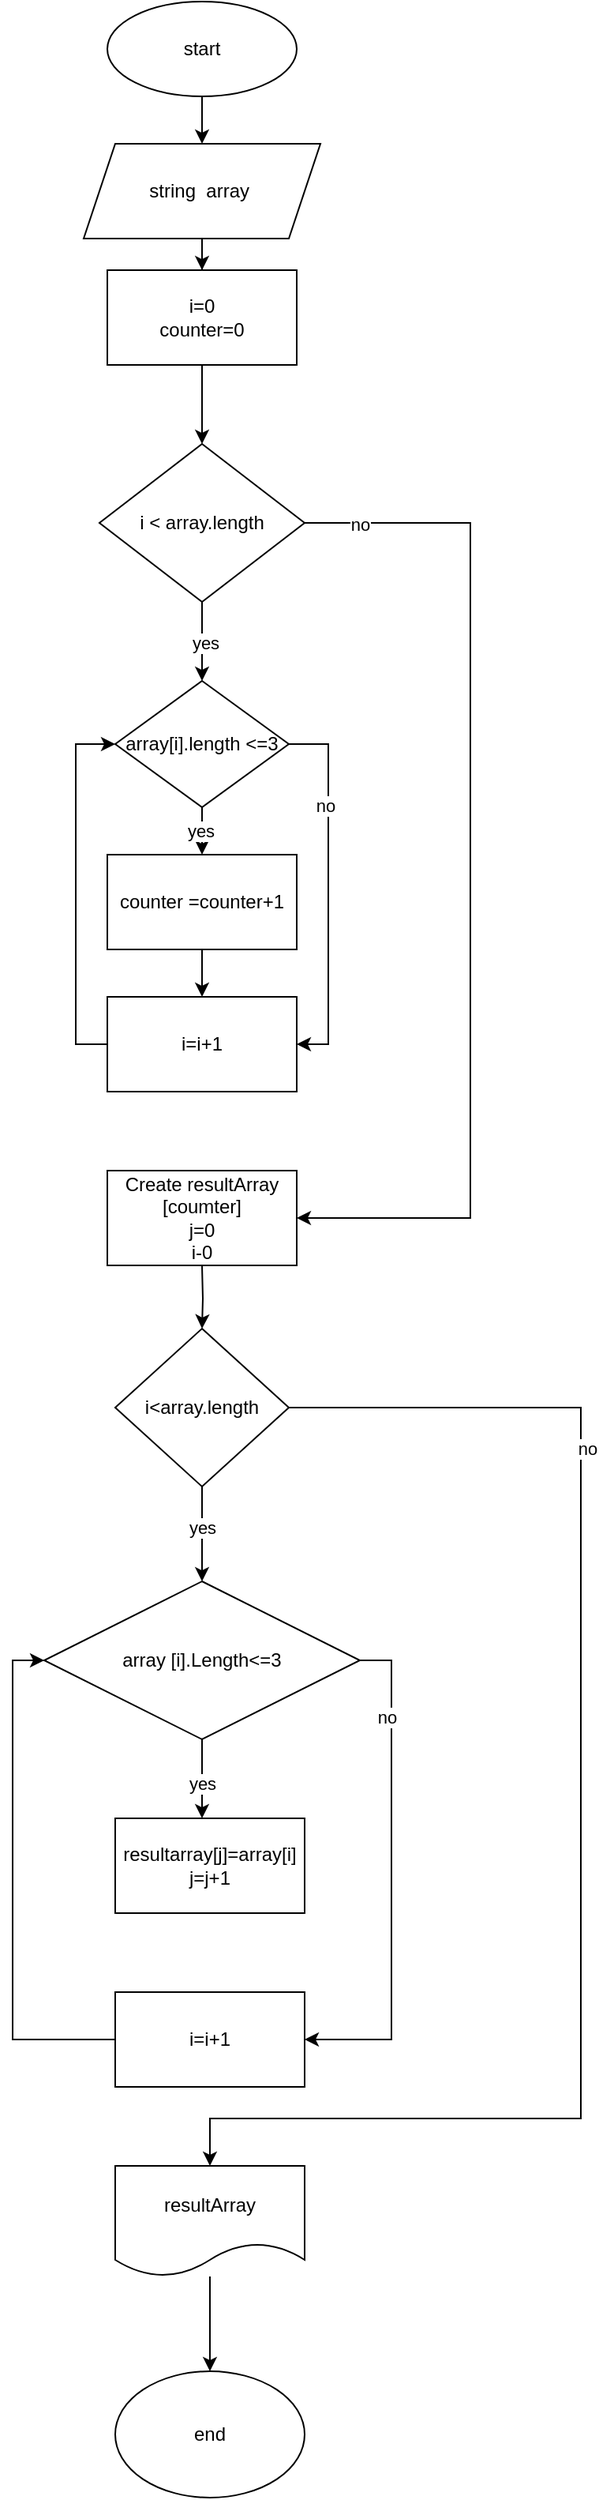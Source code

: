 <mxfile version="23.1.7" type="github">
  <diagram name="Page-1" id="0HnruBxOM1Ae9pjPHFzk">
    <mxGraphModel dx="903" dy="502" grid="1" gridSize="10" guides="1" tooltips="1" connect="1" arrows="1" fold="1" page="1" pageScale="1" pageWidth="827" pageHeight="1169" math="0" shadow="0">
      <root>
        <mxCell id="0" />
        <mxCell id="1" parent="0" />
        <mxCell id="88g0GGCMZ6jqH83jJmlJ-1" style="edgeStyle=orthogonalEdgeStyle;rounded=0;orthogonalLoop=1;jettySize=auto;html=1;" parent="1" source="88g0GGCMZ6jqH83jJmlJ-2" target="88g0GGCMZ6jqH83jJmlJ-4" edge="1">
          <mxGeometry relative="1" as="geometry">
            <mxPoint x="380" y="180" as="targetPoint" />
          </mxGeometry>
        </mxCell>
        <mxCell id="88g0GGCMZ6jqH83jJmlJ-2" value="start" style="ellipse;whiteSpace=wrap;html=1;" parent="1" vertex="1">
          <mxGeometry x="320" y="50" width="120" height="60" as="geometry" />
        </mxCell>
        <mxCell id="sXBd1ChfDU7eK137JDhp-1" style="edgeStyle=orthogonalEdgeStyle;rounded=0;orthogonalLoop=1;jettySize=auto;html=1;exitX=0.5;exitY=1;exitDx=0;exitDy=0;" parent="1" source="88g0GGCMZ6jqH83jJmlJ-4" target="sXBd1ChfDU7eK137JDhp-2" edge="1">
          <mxGeometry relative="1" as="geometry">
            <mxPoint x="380" y="240" as="targetPoint" />
          </mxGeometry>
        </mxCell>
        <mxCell id="88g0GGCMZ6jqH83jJmlJ-4" value="string&amp;nbsp; array&amp;nbsp;" style="shape=parallelogram;perimeter=parallelogramPerimeter;whiteSpace=wrap;html=1;fixedSize=1;" parent="1" vertex="1">
          <mxGeometry x="305" y="140" width="150" height="60" as="geometry" />
        </mxCell>
        <mxCell id="88g0GGCMZ6jqH83jJmlJ-5" style="edgeStyle=orthogonalEdgeStyle;rounded=0;orthogonalLoop=1;jettySize=auto;html=1;entryX=1;entryY=0.5;entryDx=0;entryDy=0;" parent="1" source="88g0GGCMZ6jqH83jJmlJ-6" target="99uhdFb3B0Uy4hawFlOz-14" edge="1">
          <mxGeometry relative="1" as="geometry">
            <mxPoint x="680" y="590" as="targetPoint" />
            <Array as="points">
              <mxPoint x="550" y="380" />
              <mxPoint x="550" y="820" />
            </Array>
          </mxGeometry>
        </mxCell>
        <mxCell id="99uhdFb3B0Uy4hawFlOz-2" value="no" style="edgeLabel;html=1;align=center;verticalAlign=middle;resizable=0;points=[];" vertex="1" connectable="0" parent="88g0GGCMZ6jqH83jJmlJ-5">
          <mxGeometry x="-0.893" y="-1" relative="1" as="geometry">
            <mxPoint as="offset" />
          </mxGeometry>
        </mxCell>
        <mxCell id="99uhdFb3B0Uy4hawFlOz-3" style="edgeStyle=orthogonalEdgeStyle;rounded=0;orthogonalLoop=1;jettySize=auto;html=1;exitX=0.5;exitY=1;exitDx=0;exitDy=0;" edge="1" parent="1" source="88g0GGCMZ6jqH83jJmlJ-6">
          <mxGeometry relative="1" as="geometry">
            <mxPoint x="380" y="480" as="targetPoint" />
          </mxGeometry>
        </mxCell>
        <mxCell id="99uhdFb3B0Uy4hawFlOz-4" value="yes" style="edgeLabel;html=1;align=center;verticalAlign=middle;resizable=0;points=[];" vertex="1" connectable="0" parent="99uhdFb3B0Uy4hawFlOz-3">
          <mxGeometry x="0.041" y="1" relative="1" as="geometry">
            <mxPoint as="offset" />
          </mxGeometry>
        </mxCell>
        <mxCell id="88g0GGCMZ6jqH83jJmlJ-6" value="i &amp;lt; array.length" style="rhombus;whiteSpace=wrap;html=1;" parent="1" vertex="1">
          <mxGeometry x="315" y="330" width="130" height="100" as="geometry" />
        </mxCell>
        <mxCell id="88g0GGCMZ6jqH83jJmlJ-14" style="edgeStyle=orthogonalEdgeStyle;rounded=0;orthogonalLoop=1;jettySize=auto;html=1;exitX=0.5;exitY=1;exitDx=0;exitDy=0;entryX=0.5;entryY=0;entryDx=0;entryDy=0;" parent="1" source="99uhdFb3B0Uy4hawFlOz-15" target="88g0GGCMZ6jqH83jJmlJ-17" edge="1">
          <mxGeometry relative="1" as="geometry">
            <mxPoint x="380" y="850" as="sourcePoint" />
          </mxGeometry>
        </mxCell>
        <mxCell id="99uhdFb3B0Uy4hawFlOz-19" value="yes" style="edgeLabel;html=1;align=center;verticalAlign=middle;resizable=0;points=[];" vertex="1" connectable="0" parent="88g0GGCMZ6jqH83jJmlJ-14">
          <mxGeometry x="-0.127" relative="1" as="geometry">
            <mxPoint as="offset" />
          </mxGeometry>
        </mxCell>
        <mxCell id="99uhdFb3B0Uy4hawFlOz-20" style="edgeStyle=orthogonalEdgeStyle;rounded=0;orthogonalLoop=1;jettySize=auto;html=1;exitX=1;exitY=0.5;exitDx=0;exitDy=0;entryX=1;entryY=0.5;entryDx=0;entryDy=0;" edge="1" parent="1" source="88g0GGCMZ6jqH83jJmlJ-17" target="99uhdFb3B0Uy4hawFlOz-25">
          <mxGeometry relative="1" as="geometry">
            <mxPoint x="570" y="1250" as="targetPoint" />
          </mxGeometry>
        </mxCell>
        <mxCell id="99uhdFb3B0Uy4hawFlOz-21" value="no" style="edgeLabel;html=1;align=center;verticalAlign=middle;resizable=0;points=[];" vertex="1" connectable="0" parent="99uhdFb3B0Uy4hawFlOz-20">
          <mxGeometry x="-0.644" y="-3" relative="1" as="geometry">
            <mxPoint as="offset" />
          </mxGeometry>
        </mxCell>
        <mxCell id="99uhdFb3B0Uy4hawFlOz-22" style="edgeStyle=orthogonalEdgeStyle;rounded=0;orthogonalLoop=1;jettySize=auto;html=1;exitX=0.5;exitY=1;exitDx=0;exitDy=0;" edge="1" parent="1" source="88g0GGCMZ6jqH83jJmlJ-17">
          <mxGeometry relative="1" as="geometry">
            <mxPoint x="380" y="1200" as="targetPoint" />
          </mxGeometry>
        </mxCell>
        <mxCell id="99uhdFb3B0Uy4hawFlOz-23" value="yes" style="edgeLabel;html=1;align=center;verticalAlign=middle;resizable=0;points=[];" vertex="1" connectable="0" parent="99uhdFb3B0Uy4hawFlOz-22">
          <mxGeometry x="0.113" y="-1" relative="1" as="geometry">
            <mxPoint as="offset" />
          </mxGeometry>
        </mxCell>
        <mxCell id="88g0GGCMZ6jqH83jJmlJ-17" value="array [i].Length&amp;lt;=3" style="rhombus;whiteSpace=wrap;html=1;" parent="1" vertex="1">
          <mxGeometry x="280" y="1050" width="200" height="100" as="geometry" />
        </mxCell>
        <mxCell id="88g0GGCMZ6jqH83jJmlJ-21" value="end" style="ellipse;whiteSpace=wrap;html=1;" parent="1" vertex="1">
          <mxGeometry x="325" y="1550" width="120" height="80" as="geometry" />
        </mxCell>
        <mxCell id="99uhdFb3B0Uy4hawFlOz-1" style="edgeStyle=orthogonalEdgeStyle;rounded=0;orthogonalLoop=1;jettySize=auto;html=1;exitX=0.5;exitY=1;exitDx=0;exitDy=0;" edge="1" parent="1" source="sXBd1ChfDU7eK137JDhp-2">
          <mxGeometry relative="1" as="geometry">
            <mxPoint x="380" y="330" as="targetPoint" />
          </mxGeometry>
        </mxCell>
        <mxCell id="sXBd1ChfDU7eK137JDhp-2" value="i=0&lt;br&gt;counter=0" style="rounded=0;whiteSpace=wrap;html=1;" parent="1" vertex="1">
          <mxGeometry x="320" y="220" width="120" height="60" as="geometry" />
        </mxCell>
        <mxCell id="99uhdFb3B0Uy4hawFlOz-6" style="edgeStyle=orthogonalEdgeStyle;rounded=0;orthogonalLoop=1;jettySize=auto;html=1;exitX=1;exitY=0.5;exitDx=0;exitDy=0;entryX=1;entryY=0.5;entryDx=0;entryDy=0;" edge="1" parent="1" source="99uhdFb3B0Uy4hawFlOz-5" target="99uhdFb3B0Uy4hawFlOz-12">
          <mxGeometry relative="1" as="geometry">
            <mxPoint x="530" y="590" as="targetPoint" />
          </mxGeometry>
        </mxCell>
        <mxCell id="99uhdFb3B0Uy4hawFlOz-7" value="no" style="edgeLabel;html=1;align=center;verticalAlign=middle;resizable=0;points=[];" vertex="1" connectable="0" parent="99uhdFb3B0Uy4hawFlOz-6">
          <mxGeometry x="-0.459" y="-2" relative="1" as="geometry">
            <mxPoint as="offset" />
          </mxGeometry>
        </mxCell>
        <mxCell id="99uhdFb3B0Uy4hawFlOz-8" style="edgeStyle=orthogonalEdgeStyle;rounded=0;orthogonalLoop=1;jettySize=auto;html=1;exitX=0.5;exitY=1;exitDx=0;exitDy=0;" edge="1" parent="1" source="99uhdFb3B0Uy4hawFlOz-5">
          <mxGeometry relative="1" as="geometry">
            <mxPoint x="380" y="590" as="targetPoint" />
          </mxGeometry>
        </mxCell>
        <mxCell id="99uhdFb3B0Uy4hawFlOz-9" value="yes" style="edgeLabel;html=1;align=center;verticalAlign=middle;resizable=0;points=[];" vertex="1" connectable="0" parent="99uhdFb3B0Uy4hawFlOz-8">
          <mxGeometry x="-0.013" y="-1" relative="1" as="geometry">
            <mxPoint as="offset" />
          </mxGeometry>
        </mxCell>
        <mxCell id="99uhdFb3B0Uy4hawFlOz-5" value="array[i].length &amp;lt;=3" style="rhombus;whiteSpace=wrap;html=1;" vertex="1" parent="1">
          <mxGeometry x="325" y="480" width="110" height="80" as="geometry" />
        </mxCell>
        <mxCell id="99uhdFb3B0Uy4hawFlOz-11" style="edgeStyle=orthogonalEdgeStyle;rounded=0;orthogonalLoop=1;jettySize=auto;html=1;exitX=0.5;exitY=1;exitDx=0;exitDy=0;" edge="1" parent="1" source="99uhdFb3B0Uy4hawFlOz-10" target="99uhdFb3B0Uy4hawFlOz-12">
          <mxGeometry relative="1" as="geometry">
            <mxPoint x="380" y="680" as="targetPoint" />
          </mxGeometry>
        </mxCell>
        <mxCell id="99uhdFb3B0Uy4hawFlOz-10" value="counter =counter+1" style="rounded=0;whiteSpace=wrap;html=1;" vertex="1" parent="1">
          <mxGeometry x="320" y="590" width="120" height="60" as="geometry" />
        </mxCell>
        <mxCell id="99uhdFb3B0Uy4hawFlOz-13" style="edgeStyle=orthogonalEdgeStyle;rounded=0;orthogonalLoop=1;jettySize=auto;html=1;exitX=0;exitY=0.5;exitDx=0;exitDy=0;entryX=0;entryY=0.5;entryDx=0;entryDy=0;" edge="1" parent="1" source="99uhdFb3B0Uy4hawFlOz-12" target="99uhdFb3B0Uy4hawFlOz-5">
          <mxGeometry relative="1" as="geometry" />
        </mxCell>
        <mxCell id="99uhdFb3B0Uy4hawFlOz-12" value="i=i+1" style="rounded=0;whiteSpace=wrap;html=1;" vertex="1" parent="1">
          <mxGeometry x="320" y="680" width="120" height="60" as="geometry" />
        </mxCell>
        <mxCell id="99uhdFb3B0Uy4hawFlOz-14" value="Create resultArray [coumter]&lt;br&gt;j=0&lt;br&gt;i-0" style="rounded=0;whiteSpace=wrap;html=1;" vertex="1" parent="1">
          <mxGeometry x="320" y="790" width="120" height="60" as="geometry" />
        </mxCell>
        <mxCell id="99uhdFb3B0Uy4hawFlOz-16" value="" style="edgeStyle=orthogonalEdgeStyle;rounded=0;orthogonalLoop=1;jettySize=auto;html=1;exitX=0.5;exitY=1;exitDx=0;exitDy=0;entryX=0.5;entryY=0;entryDx=0;entryDy=0;" edge="1" parent="1" target="99uhdFb3B0Uy4hawFlOz-15">
          <mxGeometry relative="1" as="geometry">
            <mxPoint x="380" y="850" as="sourcePoint" />
            <mxPoint x="380" y="1050" as="targetPoint" />
          </mxGeometry>
        </mxCell>
        <mxCell id="99uhdFb3B0Uy4hawFlOz-17" style="edgeStyle=orthogonalEdgeStyle;rounded=0;orthogonalLoop=1;jettySize=auto;html=1;exitX=1;exitY=0.5;exitDx=0;exitDy=0;entryX=0.5;entryY=0;entryDx=0;entryDy=0;" edge="1" parent="1" source="99uhdFb3B0Uy4hawFlOz-15" target="99uhdFb3B0Uy4hawFlOz-27">
          <mxGeometry relative="1" as="geometry">
            <mxPoint x="450" y="1460" as="targetPoint" />
            <Array as="points">
              <mxPoint x="620" y="940" />
              <mxPoint x="620" y="1390" />
              <mxPoint x="385" y="1390" />
            </Array>
          </mxGeometry>
        </mxCell>
        <mxCell id="99uhdFb3B0Uy4hawFlOz-18" value="no" style="edgeLabel;html=1;align=center;verticalAlign=middle;resizable=0;points=[];" vertex="1" connectable="0" parent="99uhdFb3B0Uy4hawFlOz-17">
          <mxGeometry x="-0.532" y="4" relative="1" as="geometry">
            <mxPoint as="offset" />
          </mxGeometry>
        </mxCell>
        <mxCell id="99uhdFb3B0Uy4hawFlOz-15" value="i&amp;lt;array.length" style="rhombus;whiteSpace=wrap;html=1;" vertex="1" parent="1">
          <mxGeometry x="325" y="890" width="110" height="100" as="geometry" />
        </mxCell>
        <mxCell id="99uhdFb3B0Uy4hawFlOz-24" value="resultarray[j]=array[i]&lt;br&gt;j=j+1" style="rounded=0;whiteSpace=wrap;html=1;" vertex="1" parent="1">
          <mxGeometry x="325" y="1200" width="120" height="60" as="geometry" />
        </mxCell>
        <mxCell id="99uhdFb3B0Uy4hawFlOz-26" style="edgeStyle=orthogonalEdgeStyle;rounded=0;orthogonalLoop=1;jettySize=auto;html=1;exitX=0;exitY=0.5;exitDx=0;exitDy=0;entryX=0;entryY=0.5;entryDx=0;entryDy=0;" edge="1" parent="1" source="99uhdFb3B0Uy4hawFlOz-25" target="88g0GGCMZ6jqH83jJmlJ-17">
          <mxGeometry relative="1" as="geometry" />
        </mxCell>
        <mxCell id="99uhdFb3B0Uy4hawFlOz-25" value="i=i+1" style="rounded=0;whiteSpace=wrap;html=1;" vertex="1" parent="1">
          <mxGeometry x="325" y="1310" width="120" height="60" as="geometry" />
        </mxCell>
        <mxCell id="99uhdFb3B0Uy4hawFlOz-28" style="edgeStyle=orthogonalEdgeStyle;rounded=0;orthogonalLoop=1;jettySize=auto;html=1;entryX=0.5;entryY=0;entryDx=0;entryDy=0;" edge="1" parent="1" source="99uhdFb3B0Uy4hawFlOz-27" target="88g0GGCMZ6jqH83jJmlJ-21">
          <mxGeometry relative="1" as="geometry" />
        </mxCell>
        <mxCell id="99uhdFb3B0Uy4hawFlOz-27" value="resultArray" style="shape=document;whiteSpace=wrap;html=1;boundedLbl=1;" vertex="1" parent="1">
          <mxGeometry x="325" y="1420" width="120" height="70" as="geometry" />
        </mxCell>
      </root>
    </mxGraphModel>
  </diagram>
</mxfile>
